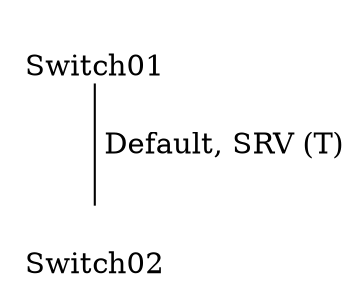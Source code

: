 graph nw {
	graph [sep="+50,50" overlap=scale]
	node [shape="none" labelloc="b"];

	Switch01 [label="Switch01" image="icons/switch.png"];
	Switch02 [label="Switch02" image="icons/switch.png"];

	Switch01 -- Switch02 [label=<<table BORDER="0"><tr><td BGCOLOR="white">Default, SRV (T)</td></tr></table>>];

}
